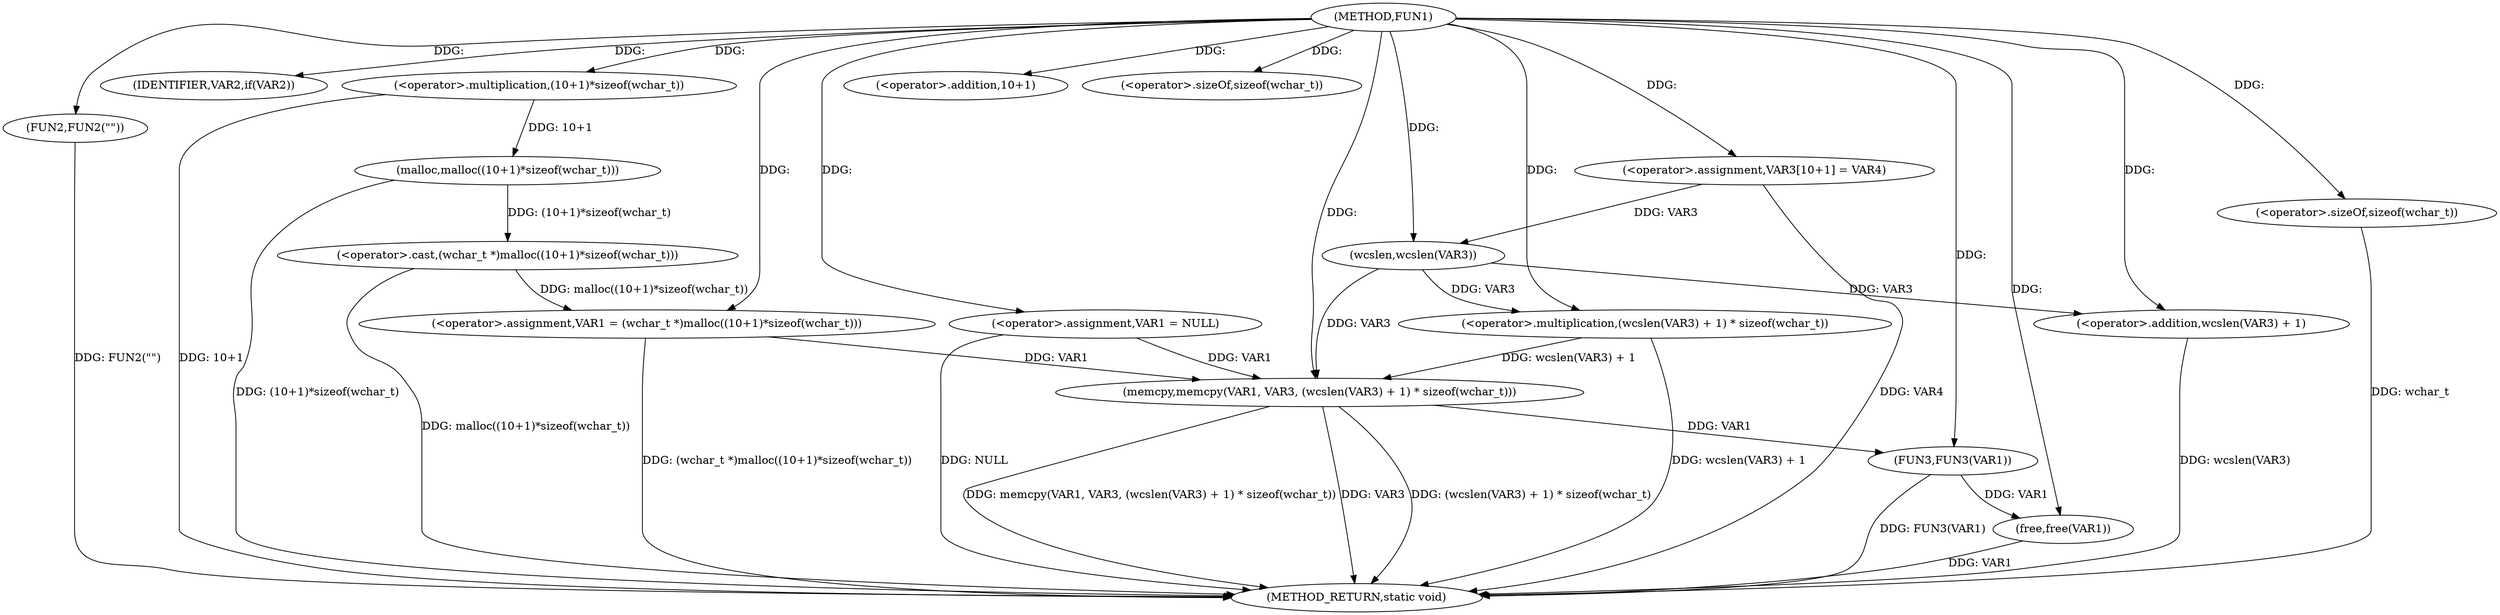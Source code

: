 digraph FUN1 {  
"1000100" [label = "(METHOD,FUN1)" ]
"1000143" [label = "(METHOD_RETURN,static void)" ]
"1000103" [label = "(<operator>.assignment,VAR1 = NULL)" ]
"1000107" [label = "(IDENTIFIER,VAR2,if(VAR2))" ]
"1000109" [label = "(FUN2,FUN2(\"\"))" ]
"1000113" [label = "(<operator>.assignment,VAR1 = (wchar_t *)malloc((10+1)*sizeof(wchar_t)))" ]
"1000115" [label = "(<operator>.cast,(wchar_t *)malloc((10+1)*sizeof(wchar_t)))" ]
"1000117" [label = "(malloc,malloc((10+1)*sizeof(wchar_t)))" ]
"1000118" [label = "(<operator>.multiplication,(10+1)*sizeof(wchar_t))" ]
"1000119" [label = "(<operator>.addition,10+1)" ]
"1000122" [label = "(<operator>.sizeOf,sizeof(wchar_t))" ]
"1000126" [label = "(<operator>.assignment,VAR3[10+1] = VAR4)" ]
"1000129" [label = "(memcpy,memcpy(VAR1, VAR3, (wcslen(VAR3) + 1) * sizeof(wchar_t)))" ]
"1000132" [label = "(<operator>.multiplication,(wcslen(VAR3) + 1) * sizeof(wchar_t))" ]
"1000133" [label = "(<operator>.addition,wcslen(VAR3) + 1)" ]
"1000134" [label = "(wcslen,wcslen(VAR3))" ]
"1000137" [label = "(<operator>.sizeOf,sizeof(wchar_t))" ]
"1000139" [label = "(FUN3,FUN3(VAR1))" ]
"1000141" [label = "(free,free(VAR1))" ]
  "1000115" -> "1000143"  [ label = "DDG: malloc((10+1)*sizeof(wchar_t))"] 
  "1000141" -> "1000143"  [ label = "DDG: VAR1"] 
  "1000103" -> "1000143"  [ label = "DDG: NULL"] 
  "1000113" -> "1000143"  [ label = "DDG: (wchar_t *)malloc((10+1)*sizeof(wchar_t))"] 
  "1000117" -> "1000143"  [ label = "DDG: (10+1)*sizeof(wchar_t)"] 
  "1000132" -> "1000143"  [ label = "DDG: wcslen(VAR3) + 1"] 
  "1000118" -> "1000143"  [ label = "DDG: 10+1"] 
  "1000129" -> "1000143"  [ label = "DDG: VAR3"] 
  "1000129" -> "1000143"  [ label = "DDG: (wcslen(VAR3) + 1) * sizeof(wchar_t)"] 
  "1000139" -> "1000143"  [ label = "DDG: FUN3(VAR1)"] 
  "1000129" -> "1000143"  [ label = "DDG: memcpy(VAR1, VAR3, (wcslen(VAR3) + 1) * sizeof(wchar_t))"] 
  "1000133" -> "1000143"  [ label = "DDG: wcslen(VAR3)"] 
  "1000126" -> "1000143"  [ label = "DDG: VAR4"] 
  "1000137" -> "1000143"  [ label = "DDG: wchar_t"] 
  "1000109" -> "1000143"  [ label = "DDG: FUN2(\"\")"] 
  "1000100" -> "1000103"  [ label = "DDG: "] 
  "1000100" -> "1000107"  [ label = "DDG: "] 
  "1000100" -> "1000109"  [ label = "DDG: "] 
  "1000115" -> "1000113"  [ label = "DDG: malloc((10+1)*sizeof(wchar_t))"] 
  "1000100" -> "1000113"  [ label = "DDG: "] 
  "1000117" -> "1000115"  [ label = "DDG: (10+1)*sizeof(wchar_t)"] 
  "1000118" -> "1000117"  [ label = "DDG: 10+1"] 
  "1000100" -> "1000118"  [ label = "DDG: "] 
  "1000100" -> "1000119"  [ label = "DDG: "] 
  "1000100" -> "1000122"  [ label = "DDG: "] 
  "1000100" -> "1000126"  [ label = "DDG: "] 
  "1000103" -> "1000129"  [ label = "DDG: VAR1"] 
  "1000113" -> "1000129"  [ label = "DDG: VAR1"] 
  "1000100" -> "1000129"  [ label = "DDG: "] 
  "1000134" -> "1000129"  [ label = "DDG: VAR3"] 
  "1000132" -> "1000129"  [ label = "DDG: wcslen(VAR3) + 1"] 
  "1000134" -> "1000132"  [ label = "DDG: VAR3"] 
  "1000100" -> "1000132"  [ label = "DDG: "] 
  "1000134" -> "1000133"  [ label = "DDG: VAR3"] 
  "1000126" -> "1000134"  [ label = "DDG: VAR3"] 
  "1000100" -> "1000134"  [ label = "DDG: "] 
  "1000100" -> "1000133"  [ label = "DDG: "] 
  "1000100" -> "1000137"  [ label = "DDG: "] 
  "1000129" -> "1000139"  [ label = "DDG: VAR1"] 
  "1000100" -> "1000139"  [ label = "DDG: "] 
  "1000139" -> "1000141"  [ label = "DDG: VAR1"] 
  "1000100" -> "1000141"  [ label = "DDG: "] 
}

